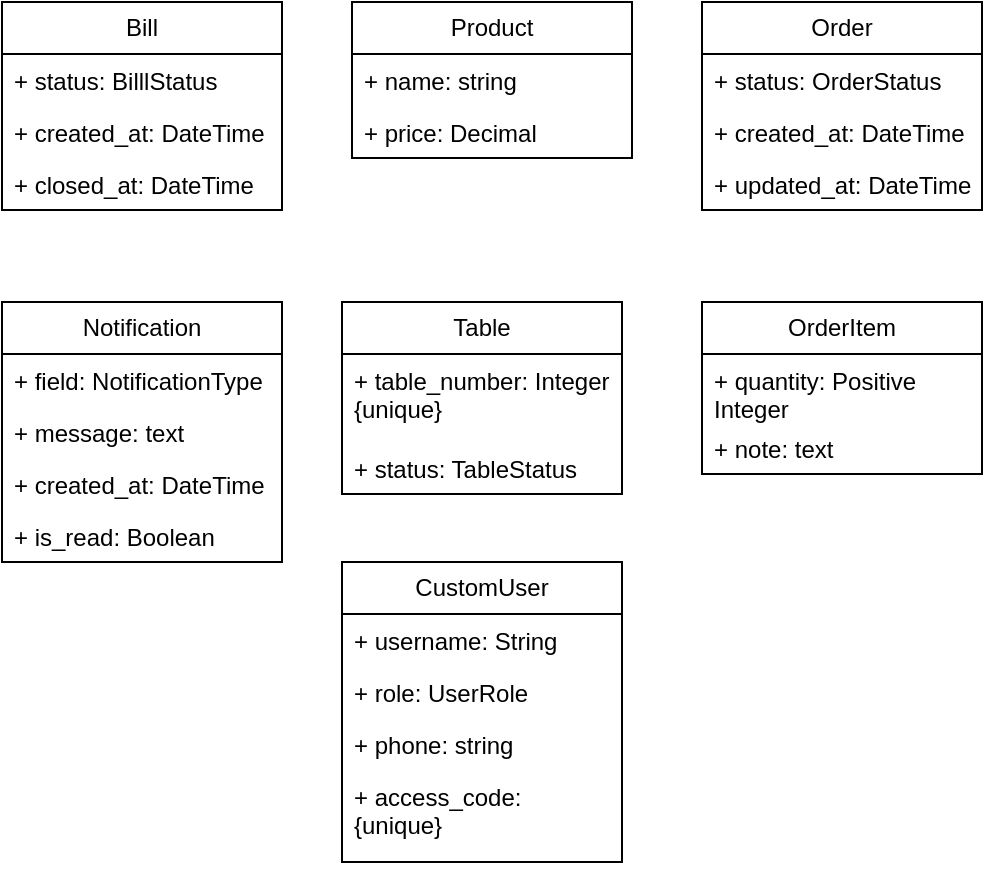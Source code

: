 <mxfile version="27.1.6" pages="2">
  <diagram id="ZF-brIFkzY4kpKIFd7fb" name="ModeloDominio">
    <mxGraphModel grid="1" page="1" gridSize="10" guides="1" tooltips="1" connect="1" arrows="1" fold="1" pageScale="1" pageWidth="850" pageHeight="1100" math="0" shadow="0">
      <root>
        <mxCell id="0" />
        <mxCell id="1" parent="0" />
        <mxCell id="qJnzMdUvy0Kf5pmMwjGC-1" value="Table" style="swimlane;fontStyle=0;childLayout=stackLayout;horizontal=1;startSize=26;fillColor=none;horizontalStack=0;resizeParent=1;resizeParentMax=0;resizeLast=0;collapsible=1;marginBottom=0;whiteSpace=wrap;html=1;" parent="1" vertex="1">
          <mxGeometry x="350" y="330" width="140" height="96" as="geometry" />
        </mxCell>
        <mxCell id="qJnzMdUvy0Kf5pmMwjGC-2" value="+ table_number: Integer {unique}" style="text;strokeColor=none;fillColor=none;align=left;verticalAlign=top;spacingLeft=4;spacingRight=4;overflow=hidden;rotatable=0;points=[[0,0.5],[1,0.5]];portConstraint=eastwest;whiteSpace=wrap;html=1;" parent="qJnzMdUvy0Kf5pmMwjGC-1" vertex="1">
          <mxGeometry y="26" width="140" height="44" as="geometry" />
        </mxCell>
        <mxCell id="qJnzMdUvy0Kf5pmMwjGC-3" value="+ status: TableStatus" style="text;strokeColor=none;fillColor=none;align=left;verticalAlign=top;spacingLeft=4;spacingRight=4;overflow=hidden;rotatable=0;points=[[0,0.5],[1,0.5]];portConstraint=eastwest;whiteSpace=wrap;html=1;" parent="qJnzMdUvy0Kf5pmMwjGC-1" vertex="1">
          <mxGeometry y="70" width="140" height="26" as="geometry" />
        </mxCell>
        <mxCell id="qJnzMdUvy0Kf5pmMwjGC-5" value="Product" style="swimlane;fontStyle=0;childLayout=stackLayout;horizontal=1;startSize=26;fillColor=none;horizontalStack=0;resizeParent=1;resizeParentMax=0;resizeLast=0;collapsible=1;marginBottom=0;whiteSpace=wrap;html=1;" parent="1" vertex="1">
          <mxGeometry x="355" y="180" width="140" height="78" as="geometry" />
        </mxCell>
        <mxCell id="qJnzMdUvy0Kf5pmMwjGC-6" value="+ name: string" style="text;strokeColor=none;fillColor=none;align=left;verticalAlign=top;spacingLeft=4;spacingRight=4;overflow=hidden;rotatable=0;points=[[0,0.5],[1,0.5]];portConstraint=eastwest;whiteSpace=wrap;html=1;" parent="qJnzMdUvy0Kf5pmMwjGC-5" vertex="1">
          <mxGeometry y="26" width="140" height="26" as="geometry" />
        </mxCell>
        <mxCell id="qJnzMdUvy0Kf5pmMwjGC-7" value="+ price: Decimal" style="text;strokeColor=none;fillColor=none;align=left;verticalAlign=top;spacingLeft=4;spacingRight=4;overflow=hidden;rotatable=0;points=[[0,0.5],[1,0.5]];portConstraint=eastwest;whiteSpace=wrap;html=1;" parent="qJnzMdUvy0Kf5pmMwjGC-5" vertex="1">
          <mxGeometry y="52" width="140" height="26" as="geometry" />
        </mxCell>
        <mxCell id="qJnzMdUvy0Kf5pmMwjGC-9" value="Order" style="swimlane;fontStyle=0;childLayout=stackLayout;horizontal=1;startSize=26;fillColor=none;horizontalStack=0;resizeParent=1;resizeParentMax=0;resizeLast=0;collapsible=1;marginBottom=0;whiteSpace=wrap;html=1;" parent="1" vertex="1">
          <mxGeometry x="530" y="180" width="140" height="104" as="geometry" />
        </mxCell>
        <mxCell id="qJnzMdUvy0Kf5pmMwjGC-10" value="+ status: OrderStatus" style="text;strokeColor=none;fillColor=none;align=left;verticalAlign=top;spacingLeft=4;spacingRight=4;overflow=hidden;rotatable=0;points=[[0,0.5],[1,0.5]];portConstraint=eastwest;whiteSpace=wrap;html=1;" parent="qJnzMdUvy0Kf5pmMwjGC-9" vertex="1">
          <mxGeometry y="26" width="140" height="26" as="geometry" />
        </mxCell>
        <mxCell id="8UDIhj_yKz3fx3SfbVTO-7" value="+ created_at: DateTime" style="text;strokeColor=none;fillColor=none;align=left;verticalAlign=top;spacingLeft=4;spacingRight=4;overflow=hidden;rotatable=0;points=[[0,0.5],[1,0.5]];portConstraint=eastwest;whiteSpace=wrap;html=1;" vertex="1" parent="qJnzMdUvy0Kf5pmMwjGC-9">
          <mxGeometry y="52" width="140" height="26" as="geometry" />
        </mxCell>
        <mxCell id="8UDIhj_yKz3fx3SfbVTO-8" value="+ updated_at: DateTime" style="text;strokeColor=none;fillColor=none;align=left;verticalAlign=top;spacingLeft=4;spacingRight=4;overflow=hidden;rotatable=0;points=[[0,0.5],[1,0.5]];portConstraint=eastwest;whiteSpace=wrap;html=1;" vertex="1" parent="qJnzMdUvy0Kf5pmMwjGC-9">
          <mxGeometry y="78" width="140" height="26" as="geometry" />
        </mxCell>
        <mxCell id="qJnzMdUvy0Kf5pmMwjGC-13" value="OrderItem" style="swimlane;fontStyle=0;childLayout=stackLayout;horizontal=1;startSize=26;fillColor=none;horizontalStack=0;resizeParent=1;resizeParentMax=0;resizeLast=0;collapsible=1;marginBottom=0;whiteSpace=wrap;html=1;" parent="1" vertex="1">
          <mxGeometry x="530" y="330" width="140" height="86" as="geometry" />
        </mxCell>
        <mxCell id="qJnzMdUvy0Kf5pmMwjGC-14" value="+ quantity: Positive Integer" style="text;strokeColor=none;fillColor=none;align=left;verticalAlign=top;spacingLeft=4;spacingRight=4;overflow=hidden;rotatable=0;points=[[0,0.5],[1,0.5]];portConstraint=eastwest;whiteSpace=wrap;html=1;" parent="qJnzMdUvy0Kf5pmMwjGC-13" vertex="1">
          <mxGeometry y="26" width="140" height="34" as="geometry" />
        </mxCell>
        <mxCell id="qJnzMdUvy0Kf5pmMwjGC-15" value="+ note: text" style="text;strokeColor=none;fillColor=none;align=left;verticalAlign=top;spacingLeft=4;spacingRight=4;overflow=hidden;rotatable=0;points=[[0,0.5],[1,0.5]];portConstraint=eastwest;whiteSpace=wrap;html=1;" parent="qJnzMdUvy0Kf5pmMwjGC-13" vertex="1">
          <mxGeometry y="60" width="140" height="26" as="geometry" />
        </mxCell>
        <mxCell id="qJnzMdUvy0Kf5pmMwjGC-17" value="Bill" style="swimlane;fontStyle=0;childLayout=stackLayout;horizontal=1;startSize=26;fillColor=none;horizontalStack=0;resizeParent=1;resizeParentMax=0;resizeLast=0;collapsible=1;marginBottom=0;whiteSpace=wrap;html=1;" parent="1" vertex="1">
          <mxGeometry x="180" y="180" width="140" height="104" as="geometry" />
        </mxCell>
        <mxCell id="qJnzMdUvy0Kf5pmMwjGC-18" value="+ status: BilllStatus" style="text;strokeColor=none;fillColor=none;align=left;verticalAlign=top;spacingLeft=4;spacingRight=4;overflow=hidden;rotatable=0;points=[[0,0.5],[1,0.5]];portConstraint=eastwest;whiteSpace=wrap;html=1;" parent="qJnzMdUvy0Kf5pmMwjGC-17" vertex="1">
          <mxGeometry y="26" width="140" height="26" as="geometry" />
        </mxCell>
        <mxCell id="qJnzMdUvy0Kf5pmMwjGC-19" value="+ created_at: DateTime" style="text;strokeColor=none;fillColor=none;align=left;verticalAlign=top;spacingLeft=4;spacingRight=4;overflow=hidden;rotatable=0;points=[[0,0.5],[1,0.5]];portConstraint=eastwest;whiteSpace=wrap;html=1;" parent="qJnzMdUvy0Kf5pmMwjGC-17" vertex="1">
          <mxGeometry y="52" width="140" height="26" as="geometry" />
        </mxCell>
        <mxCell id="qJnzMdUvy0Kf5pmMwjGC-20" value="+ closed_at: DateTime" style="text;strokeColor=none;fillColor=none;align=left;verticalAlign=top;spacingLeft=4;spacingRight=4;overflow=hidden;rotatable=0;points=[[0,0.5],[1,0.5]];portConstraint=eastwest;whiteSpace=wrap;html=1;" parent="qJnzMdUvy0Kf5pmMwjGC-17" vertex="1">
          <mxGeometry y="78" width="140" height="26" as="geometry" />
        </mxCell>
        <mxCell id="qJnzMdUvy0Kf5pmMwjGC-21" value="Notification" style="swimlane;fontStyle=0;childLayout=stackLayout;horizontal=1;startSize=26;fillColor=none;horizontalStack=0;resizeParent=1;resizeParentMax=0;resizeLast=0;collapsible=1;marginBottom=0;whiteSpace=wrap;html=1;" parent="1" vertex="1">
          <mxGeometry x="180" y="330" width="140" height="130" as="geometry" />
        </mxCell>
        <mxCell id="qJnzMdUvy0Kf5pmMwjGC-22" value="+ field: NotificationType" style="text;strokeColor=none;fillColor=none;align=left;verticalAlign=top;spacingLeft=4;spacingRight=4;overflow=hidden;rotatable=0;points=[[0,0.5],[1,0.5]];portConstraint=eastwest;whiteSpace=wrap;html=1;" parent="qJnzMdUvy0Kf5pmMwjGC-21" vertex="1">
          <mxGeometry y="26" width="140" height="26" as="geometry" />
        </mxCell>
        <mxCell id="qJnzMdUvy0Kf5pmMwjGC-23" value="+ message: text" style="text;strokeColor=none;fillColor=none;align=left;verticalAlign=top;spacingLeft=4;spacingRight=4;overflow=hidden;rotatable=0;points=[[0,0.5],[1,0.5]];portConstraint=eastwest;whiteSpace=wrap;html=1;" parent="qJnzMdUvy0Kf5pmMwjGC-21" vertex="1">
          <mxGeometry y="52" width="140" height="26" as="geometry" />
        </mxCell>
        <mxCell id="qJnzMdUvy0Kf5pmMwjGC-24" value="+ created_at: DateTime" style="text;strokeColor=none;fillColor=none;align=left;verticalAlign=top;spacingLeft=4;spacingRight=4;overflow=hidden;rotatable=0;points=[[0,0.5],[1,0.5]];portConstraint=eastwest;whiteSpace=wrap;html=1;" parent="qJnzMdUvy0Kf5pmMwjGC-21" vertex="1">
          <mxGeometry y="78" width="140" height="26" as="geometry" />
        </mxCell>
        <mxCell id="8UDIhj_yKz3fx3SfbVTO-6" value="+ is_read: Boolean" style="text;strokeColor=none;fillColor=none;align=left;verticalAlign=top;spacingLeft=4;spacingRight=4;overflow=hidden;rotatable=0;points=[[0,0.5],[1,0.5]];portConstraint=eastwest;whiteSpace=wrap;html=1;" vertex="1" parent="qJnzMdUvy0Kf5pmMwjGC-21">
          <mxGeometry y="104" width="140" height="26" as="geometry" />
        </mxCell>
        <mxCell id="8UDIhj_yKz3fx3SfbVTO-1" value="CustomUser" style="swimlane;fontStyle=0;childLayout=stackLayout;horizontal=1;startSize=26;fillColor=none;horizontalStack=0;resizeParent=1;resizeParentMax=0;resizeLast=0;collapsible=1;marginBottom=0;whiteSpace=wrap;html=1;" vertex="1" parent="1">
          <mxGeometry x="350" y="460" width="140" height="150" as="geometry" />
        </mxCell>
        <mxCell id="8UDIhj_yKz3fx3SfbVTO-2" value="+ username: String" style="text;strokeColor=none;fillColor=none;align=left;verticalAlign=top;spacingLeft=4;spacingRight=4;overflow=hidden;rotatable=0;points=[[0,0.5],[1,0.5]];portConstraint=eastwest;whiteSpace=wrap;html=1;" vertex="1" parent="8UDIhj_yKz3fx3SfbVTO-1">
          <mxGeometry y="26" width="140" height="26" as="geometry" />
        </mxCell>
        <mxCell id="8UDIhj_yKz3fx3SfbVTO-3" value="+ role: UserRole" style="text;strokeColor=none;fillColor=none;align=left;verticalAlign=top;spacingLeft=4;spacingRight=4;overflow=hidden;rotatable=0;points=[[0,0.5],[1,0.5]];portConstraint=eastwest;whiteSpace=wrap;html=1;" vertex="1" parent="8UDIhj_yKz3fx3SfbVTO-1">
          <mxGeometry y="52" width="140" height="26" as="geometry" />
        </mxCell>
        <mxCell id="8UDIhj_yKz3fx3SfbVTO-4" value="+ phone: string" style="text;strokeColor=none;fillColor=none;align=left;verticalAlign=top;spacingLeft=4;spacingRight=4;overflow=hidden;rotatable=0;points=[[0,0.5],[1,0.5]];portConstraint=eastwest;whiteSpace=wrap;html=1;" vertex="1" parent="8UDIhj_yKz3fx3SfbVTO-1">
          <mxGeometry y="78" width="140" height="26" as="geometry" />
        </mxCell>
        <mxCell id="8UDIhj_yKz3fx3SfbVTO-9" value="+ access_code: {unique}" style="text;strokeColor=none;fillColor=none;align=left;verticalAlign=top;spacingLeft=4;spacingRight=4;overflow=hidden;rotatable=0;points=[[0,0.5],[1,0.5]];portConstraint=eastwest;whiteSpace=wrap;html=1;" vertex="1" parent="8UDIhj_yKz3fx3SfbVTO-1">
          <mxGeometry y="104" width="140" height="46" as="geometry" />
        </mxCell>
      </root>
    </mxGraphModel>
  </diagram>
  <diagram id="C5RBs43oDa-KdzZeNtuy" name="UseCases">
    <mxGraphModel dx="1226" dy="661" grid="1" gridSize="10" guides="1" tooltips="1" connect="1" arrows="1" fold="1" page="1" pageScale="1" pageWidth="827" pageHeight="1169" math="0" shadow="0">
      <root>
        <mxCell id="WIyWlLk6GJQsqaUBKTNV-0" />
        <mxCell id="WIyWlLk6GJQsqaUBKTNV-1" parent="WIyWlLk6GJQsqaUBKTNV-0" />
        <mxCell id="jWEMJQY3Fbv1h1jNX7_t-0" value="Actor" style="shape=umlActor;verticalLabelPosition=bottom;verticalAlign=top;html=1;outlineConnect=0;" vertex="1" parent="WIyWlLk6GJQsqaUBKTNV-1">
          <mxGeometry x="160" y="250" width="30" height="60" as="geometry" />
        </mxCell>
        <mxCell id="9UWwPD-5baOZecdzEukM-0" value="" style="shape=callout;whiteSpace=wrap;html=1;perimeter=calloutPerimeter;" vertex="1" parent="WIyWlLk6GJQsqaUBKTNV-1">
          <mxGeometry x="320" y="43" width="120" height="80" as="geometry" />
        </mxCell>
        <mxCell id="9UWwPD-5baOZecdzEukM-1" value="Oscarin" style="shape=umlActor;verticalLabelPosition=bottom;verticalAlign=top;html=1;outlineConnect=0;" vertex="1" parent="WIyWlLk6GJQsqaUBKTNV-1">
          <mxGeometry x="320" y="123" width="30" height="60" as="geometry" />
        </mxCell>
        <mxCell id="cBpK07YIXIvbcK-deYnd-6" value="Cliente" style="shape=umlActor;verticalLabelPosition=bottom;verticalAlign=top;html=1;outlineConnect=0;" vertex="1" parent="WIyWlLk6GJQsqaUBKTNV-1">
          <mxGeometry x="60" y="450" width="60" height="110" as="geometry" />
        </mxCell>
        <mxCell id="cBpK07YIXIvbcK-deYnd-8" value="Ver menú" style="ellipse;whiteSpace=wrap;html=1;" vertex="1" parent="WIyWlLk6GJQsqaUBKTNV-1">
          <mxGeometry x="190" y="400" width="90" height="50" as="geometry" />
        </mxCell>
        <mxCell id="cBpK07YIXIvbcK-deYnd-9" value="Realizar pedido" style="ellipse;whiteSpace=wrap;html=1;" vertex="1" parent="WIyWlLk6GJQsqaUBKTNV-1">
          <mxGeometry x="190" y="460" width="90" height="50" as="geometry" />
        </mxCell>
        <mxCell id="cBpK07YIXIvbcK-deYnd-10" value="Pedir cuenta" style="ellipse;whiteSpace=wrap;html=1;" vertex="1" parent="WIyWlLk6GJQsqaUBKTNV-1">
          <mxGeometry x="190" y="520" width="90" height="50" as="geometry" />
        </mxCell>
        <mxCell id="cBpK07YIXIvbcK-deYnd-11" value="Pagar cuenta" style="ellipse;whiteSpace=wrap;html=1;" vertex="1" parent="WIyWlLk6GJQsqaUBKTNV-1">
          <mxGeometry x="190" y="580" width="90" height="50" as="geometry" />
        </mxCell>
        <mxCell id="cBpK07YIXIvbcK-deYnd-12" value="" style="endArrow=classic;html=1;rounded=0;entryX=0;entryY=0.5;entryDx=0;entryDy=0;" edge="1" parent="WIyWlLk6GJQsqaUBKTNV-1" source="cBpK07YIXIvbcK-deYnd-6" target="cBpK07YIXIvbcK-deYnd-8">
          <mxGeometry width="50" height="50" relative="1" as="geometry">
            <mxPoint x="310" y="560" as="sourcePoint" />
            <mxPoint x="360" y="510" as="targetPoint" />
          </mxGeometry>
        </mxCell>
        <mxCell id="cBpK07YIXIvbcK-deYnd-13" value="" style="endArrow=classic;html=1;rounded=0;entryX=0;entryY=0.5;entryDx=0;entryDy=0;" edge="1" parent="WIyWlLk6GJQsqaUBKTNV-1" source="cBpK07YIXIvbcK-deYnd-6" target="cBpK07YIXIvbcK-deYnd-9">
          <mxGeometry width="50" height="50" relative="1" as="geometry">
            <mxPoint x="310" y="560" as="sourcePoint" />
            <mxPoint x="360" y="510" as="targetPoint" />
          </mxGeometry>
        </mxCell>
        <mxCell id="cBpK07YIXIvbcK-deYnd-14" value="" style="endArrow=classic;html=1;rounded=0;entryX=0;entryY=0.5;entryDx=0;entryDy=0;" edge="1" parent="WIyWlLk6GJQsqaUBKTNV-1" source="cBpK07YIXIvbcK-deYnd-6" target="cBpK07YIXIvbcK-deYnd-11">
          <mxGeometry width="50" height="50" relative="1" as="geometry">
            <mxPoint x="310" y="560" as="sourcePoint" />
            <mxPoint x="360" y="510" as="targetPoint" />
          </mxGeometry>
        </mxCell>
        <mxCell id="cBpK07YIXIvbcK-deYnd-16" value="" style="endArrow=classic;html=1;rounded=0;entryX=0.002;entryY=0.637;entryDx=0;entryDy=0;entryPerimeter=0;" edge="1" parent="WIyWlLk6GJQsqaUBKTNV-1" source="cBpK07YIXIvbcK-deYnd-6" target="cBpK07YIXIvbcK-deYnd-10">
          <mxGeometry width="50" height="50" relative="1" as="geometry">
            <mxPoint x="310" y="560" as="sourcePoint" />
            <mxPoint x="360" y="510" as="targetPoint" />
          </mxGeometry>
        </mxCell>
        <mxCell id="cBpK07YIXIvbcK-deYnd-17" value="Mesero" style="shape=umlActor;verticalLabelPosition=bottom;verticalAlign=top;html=1;outlineConnect=0;" vertex="1" parent="WIyWlLk6GJQsqaUBKTNV-1">
          <mxGeometry x="420" y="450" width="60" height="110" as="geometry" />
        </mxCell>
        <mxCell id="cBpK07YIXIvbcK-deYnd-18" value="Tomar orden" style="ellipse;whiteSpace=wrap;html=1;" vertex="1" parent="WIyWlLk6GJQsqaUBKTNV-1">
          <mxGeometry x="550" y="400" width="90" height="50" as="geometry" />
        </mxCell>
        <mxCell id="cBpK07YIXIvbcK-deYnd-19" value="Enviar orden a cocina" style="ellipse;whiteSpace=wrap;html=1;" vertex="1" parent="WIyWlLk6GJQsqaUBKTNV-1">
          <mxGeometry x="550" y="460" width="90" height="50" as="geometry" />
        </mxCell>
        <mxCell id="cBpK07YIXIvbcK-deYnd-20" value="Servir orden" style="ellipse;whiteSpace=wrap;html=1;" vertex="1" parent="WIyWlLk6GJQsqaUBKTNV-1">
          <mxGeometry x="550" y="520" width="90" height="50" as="geometry" />
        </mxCell>
        <mxCell id="cBpK07YIXIvbcK-deYnd-21" value="Dar cuenta" style="ellipse;whiteSpace=wrap;html=1;" vertex="1" parent="WIyWlLk6GJQsqaUBKTNV-1">
          <mxGeometry x="550" y="580" width="90" height="50" as="geometry" />
        </mxCell>
        <mxCell id="cBpK07YIXIvbcK-deYnd-22" value="" style="endArrow=classic;html=1;rounded=0;entryX=0;entryY=0.5;entryDx=0;entryDy=0;" edge="1" parent="WIyWlLk6GJQsqaUBKTNV-1" source="cBpK07YIXIvbcK-deYnd-17" target="cBpK07YIXIvbcK-deYnd-18">
          <mxGeometry width="50" height="50" relative="1" as="geometry">
            <mxPoint x="670" y="560" as="sourcePoint" />
            <mxPoint x="720" y="510" as="targetPoint" />
          </mxGeometry>
        </mxCell>
        <mxCell id="cBpK07YIXIvbcK-deYnd-23" value="" style="endArrow=classic;html=1;rounded=0;entryX=0;entryY=0.5;entryDx=0;entryDy=0;" edge="1" parent="WIyWlLk6GJQsqaUBKTNV-1" source="cBpK07YIXIvbcK-deYnd-17" target="cBpK07YIXIvbcK-deYnd-19">
          <mxGeometry width="50" height="50" relative="1" as="geometry">
            <mxPoint x="670" y="560" as="sourcePoint" />
            <mxPoint x="720" y="510" as="targetPoint" />
          </mxGeometry>
        </mxCell>
        <mxCell id="cBpK07YIXIvbcK-deYnd-24" value="" style="endArrow=classic;html=1;rounded=0;entryX=0;entryY=0.5;entryDx=0;entryDy=0;" edge="1" parent="WIyWlLk6GJQsqaUBKTNV-1" source="cBpK07YIXIvbcK-deYnd-17" target="cBpK07YIXIvbcK-deYnd-21">
          <mxGeometry width="50" height="50" relative="1" as="geometry">
            <mxPoint x="670" y="560" as="sourcePoint" />
            <mxPoint x="720" y="510" as="targetPoint" />
          </mxGeometry>
        </mxCell>
        <mxCell id="cBpK07YIXIvbcK-deYnd-25" value="" style="endArrow=classic;html=1;rounded=0;entryX=0.002;entryY=0.637;entryDx=0;entryDy=0;entryPerimeter=0;" edge="1" parent="WIyWlLk6GJQsqaUBKTNV-1" source="cBpK07YIXIvbcK-deYnd-17" target="cBpK07YIXIvbcK-deYnd-20">
          <mxGeometry width="50" height="50" relative="1" as="geometry">
            <mxPoint x="670" y="560" as="sourcePoint" />
            <mxPoint x="720" y="510" as="targetPoint" />
          </mxGeometry>
        </mxCell>
        <mxCell id="cBpK07YIXIvbcK-deYnd-26" value="Cajero" style="shape=umlActor;verticalLabelPosition=bottom;verticalAlign=top;html=1;outlineConnect=0;" vertex="1" parent="WIyWlLk6GJQsqaUBKTNV-1">
          <mxGeometry x="60" y="690" width="60" height="110" as="geometry" />
        </mxCell>
        <mxCell id="cBpK07YIXIvbcK-deYnd-27" value="Generar cuenta" style="ellipse;whiteSpace=wrap;html=1;" vertex="1" parent="WIyWlLk6GJQsqaUBKTNV-1">
          <mxGeometry x="190" y="660" width="90" height="50" as="geometry" />
        </mxCell>
        <mxCell id="cBpK07YIXIvbcK-deYnd-28" value="Cobrar" style="ellipse;whiteSpace=wrap;html=1;" vertex="1" parent="WIyWlLk6GJQsqaUBKTNV-1">
          <mxGeometry x="190" y="720" width="90" height="50" as="geometry" />
        </mxCell>
        <mxCell id="cBpK07YIXIvbcK-deYnd-29" value="Dar vuelto&amp;nbsp;" style="ellipse;whiteSpace=wrap;html=1;" vertex="1" parent="WIyWlLk6GJQsqaUBKTNV-1">
          <mxGeometry x="190" y="780" width="90" height="50" as="geometry" />
        </mxCell>
        <mxCell id="cBpK07YIXIvbcK-deYnd-31" value="" style="endArrow=classic;html=1;rounded=0;entryX=0;entryY=0.5;entryDx=0;entryDy=0;" edge="1" parent="WIyWlLk6GJQsqaUBKTNV-1" source="cBpK07YIXIvbcK-deYnd-26" target="cBpK07YIXIvbcK-deYnd-27">
          <mxGeometry width="50" height="50" relative="1" as="geometry">
            <mxPoint x="310" y="800" as="sourcePoint" />
            <mxPoint x="360" y="750" as="targetPoint" />
          </mxGeometry>
        </mxCell>
        <mxCell id="cBpK07YIXIvbcK-deYnd-32" value="" style="endArrow=classic;html=1;rounded=0;entryX=0;entryY=0.5;entryDx=0;entryDy=0;" edge="1" parent="WIyWlLk6GJQsqaUBKTNV-1" source="cBpK07YIXIvbcK-deYnd-26" target="cBpK07YIXIvbcK-deYnd-28">
          <mxGeometry width="50" height="50" relative="1" as="geometry">
            <mxPoint x="310" y="800" as="sourcePoint" />
            <mxPoint x="360" y="750" as="targetPoint" />
          </mxGeometry>
        </mxCell>
        <mxCell id="cBpK07YIXIvbcK-deYnd-34" value="" style="endArrow=classic;html=1;rounded=0;entryX=0.002;entryY=0.637;entryDx=0;entryDy=0;entryPerimeter=0;" edge="1" parent="WIyWlLk6GJQsqaUBKTNV-1" source="cBpK07YIXIvbcK-deYnd-26" target="cBpK07YIXIvbcK-deYnd-29">
          <mxGeometry width="50" height="50" relative="1" as="geometry">
            <mxPoint x="310" y="800" as="sourcePoint" />
            <mxPoint x="360" y="750" as="targetPoint" />
          </mxGeometry>
        </mxCell>
        <mxCell id="cBpK07YIXIvbcK-deYnd-35" value="Cocinero" style="shape=umlActor;verticalLabelPosition=bottom;verticalAlign=top;html=1;outlineConnect=0;" vertex="1" parent="WIyWlLk6GJQsqaUBKTNV-1">
          <mxGeometry x="420" y="690" width="60" height="110" as="geometry" />
        </mxCell>
        <mxCell id="cBpK07YIXIvbcK-deYnd-36" value="Ver pedidos pentiendes" style="ellipse;whiteSpace=wrap;html=1;" vertex="1" parent="WIyWlLk6GJQsqaUBKTNV-1">
          <mxGeometry x="550" y="660" width="90" height="50" as="geometry" />
        </mxCell>
        <mxCell id="cBpK07YIXIvbcK-deYnd-37" value="Preparar pedido" style="ellipse;whiteSpace=wrap;html=1;" vertex="1" parent="WIyWlLk6GJQsqaUBKTNV-1">
          <mxGeometry x="550" y="720" width="90" height="50" as="geometry" />
        </mxCell>
        <mxCell id="cBpK07YIXIvbcK-deYnd-38" value="Marcar pedido como completado" style="ellipse;whiteSpace=wrap;html=1;" vertex="1" parent="WIyWlLk6GJQsqaUBKTNV-1">
          <mxGeometry x="550" y="780" width="100" height="50" as="geometry" />
        </mxCell>
        <mxCell id="cBpK07YIXIvbcK-deYnd-39" value="" style="endArrow=classic;html=1;rounded=0;entryX=0;entryY=0.5;entryDx=0;entryDy=0;" edge="1" parent="WIyWlLk6GJQsqaUBKTNV-1" source="cBpK07YIXIvbcK-deYnd-35" target="cBpK07YIXIvbcK-deYnd-36">
          <mxGeometry width="50" height="50" relative="1" as="geometry">
            <mxPoint x="670" y="800" as="sourcePoint" />
            <mxPoint x="720" y="750" as="targetPoint" />
          </mxGeometry>
        </mxCell>
        <mxCell id="cBpK07YIXIvbcK-deYnd-40" value="" style="endArrow=classic;html=1;rounded=0;entryX=0;entryY=0.5;entryDx=0;entryDy=0;" edge="1" parent="WIyWlLk6GJQsqaUBKTNV-1" source="cBpK07YIXIvbcK-deYnd-35" target="cBpK07YIXIvbcK-deYnd-37">
          <mxGeometry width="50" height="50" relative="1" as="geometry">
            <mxPoint x="670" y="800" as="sourcePoint" />
            <mxPoint x="720" y="750" as="targetPoint" />
          </mxGeometry>
        </mxCell>
        <mxCell id="cBpK07YIXIvbcK-deYnd-41" value="" style="endArrow=classic;html=1;rounded=0;entryX=0.002;entryY=0.637;entryDx=0;entryDy=0;entryPerimeter=0;" edge="1" parent="WIyWlLk6GJQsqaUBKTNV-1" source="cBpK07YIXIvbcK-deYnd-35" target="cBpK07YIXIvbcK-deYnd-38">
          <mxGeometry width="50" height="50" relative="1" as="geometry">
            <mxPoint x="670" y="800" as="sourcePoint" />
            <mxPoint x="720" y="750" as="targetPoint" />
          </mxGeometry>
        </mxCell>
        <mxCell id="cBpK07YIXIvbcK-deYnd-42" value="Administrador" style="shape=umlActor;verticalLabelPosition=bottom;verticalAlign=top;html=1;outlineConnect=0;" vertex="1" parent="WIyWlLk6GJQsqaUBKTNV-1">
          <mxGeometry x="60" y="920" width="60" height="110" as="geometry" />
        </mxCell>
        <mxCell id="cBpK07YIXIvbcK-deYnd-43" value="Hacer inventario" style="ellipse;whiteSpace=wrap;html=1;" vertex="1" parent="WIyWlLk6GJQsqaUBKTNV-1">
          <mxGeometry x="190" y="870" width="90" height="50" as="geometry" />
        </mxCell>
        <mxCell id="cBpK07YIXIvbcK-deYnd-44" value="Gestionar empleados" style="ellipse;whiteSpace=wrap;html=1;" vertex="1" parent="WIyWlLk6GJQsqaUBKTNV-1">
          <mxGeometry x="190" y="930" width="90" height="50" as="geometry" />
        </mxCell>
        <mxCell id="cBpK07YIXIvbcK-deYnd-45" value="Supervisar empleados" style="ellipse;whiteSpace=wrap;html=1;" vertex="1" parent="WIyWlLk6GJQsqaUBKTNV-1">
          <mxGeometry x="190" y="990" width="90" height="50" as="geometry" />
        </mxCell>
        <mxCell id="cBpK07YIXIvbcK-deYnd-46" value="Generar reportes" style="ellipse;whiteSpace=wrap;html=1;" vertex="1" parent="WIyWlLk6GJQsqaUBKTNV-1">
          <mxGeometry x="190" y="1050" width="90" height="50" as="geometry" />
        </mxCell>
        <mxCell id="cBpK07YIXIvbcK-deYnd-47" value="" style="endArrow=classic;html=1;rounded=0;entryX=0;entryY=0.5;entryDx=0;entryDy=0;" edge="1" parent="WIyWlLk6GJQsqaUBKTNV-1" source="cBpK07YIXIvbcK-deYnd-42" target="cBpK07YIXIvbcK-deYnd-43">
          <mxGeometry width="50" height="50" relative="1" as="geometry">
            <mxPoint x="310" y="1030" as="sourcePoint" />
            <mxPoint x="360" y="980" as="targetPoint" />
          </mxGeometry>
        </mxCell>
        <mxCell id="cBpK07YIXIvbcK-deYnd-48" value="" style="endArrow=classic;html=1;rounded=0;entryX=0;entryY=0.5;entryDx=0;entryDy=0;" edge="1" parent="WIyWlLk6GJQsqaUBKTNV-1" source="cBpK07YIXIvbcK-deYnd-42" target="cBpK07YIXIvbcK-deYnd-44">
          <mxGeometry width="50" height="50" relative="1" as="geometry">
            <mxPoint x="310" y="1030" as="sourcePoint" />
            <mxPoint x="360" y="980" as="targetPoint" />
          </mxGeometry>
        </mxCell>
        <mxCell id="cBpK07YIXIvbcK-deYnd-49" value="" style="endArrow=classic;html=1;rounded=0;entryX=0;entryY=0.5;entryDx=0;entryDy=0;" edge="1" parent="WIyWlLk6GJQsqaUBKTNV-1" source="cBpK07YIXIvbcK-deYnd-42" target="cBpK07YIXIvbcK-deYnd-46">
          <mxGeometry width="50" height="50" relative="1" as="geometry">
            <mxPoint x="310" y="1030" as="sourcePoint" />
            <mxPoint x="360" y="980" as="targetPoint" />
          </mxGeometry>
        </mxCell>
        <mxCell id="cBpK07YIXIvbcK-deYnd-50" value="" style="endArrow=classic;html=1;rounded=0;entryX=0.002;entryY=0.637;entryDx=0;entryDy=0;entryPerimeter=0;" edge="1" parent="WIyWlLk6GJQsqaUBKTNV-1" source="cBpK07YIXIvbcK-deYnd-42" target="cBpK07YIXIvbcK-deYnd-45">
          <mxGeometry width="50" height="50" relative="1" as="geometry">
            <mxPoint x="310" y="1030" as="sourcePoint" />
            <mxPoint x="360" y="980" as="targetPoint" />
          </mxGeometry>
        </mxCell>
      </root>
    </mxGraphModel>
  </diagram>
</mxfile>
